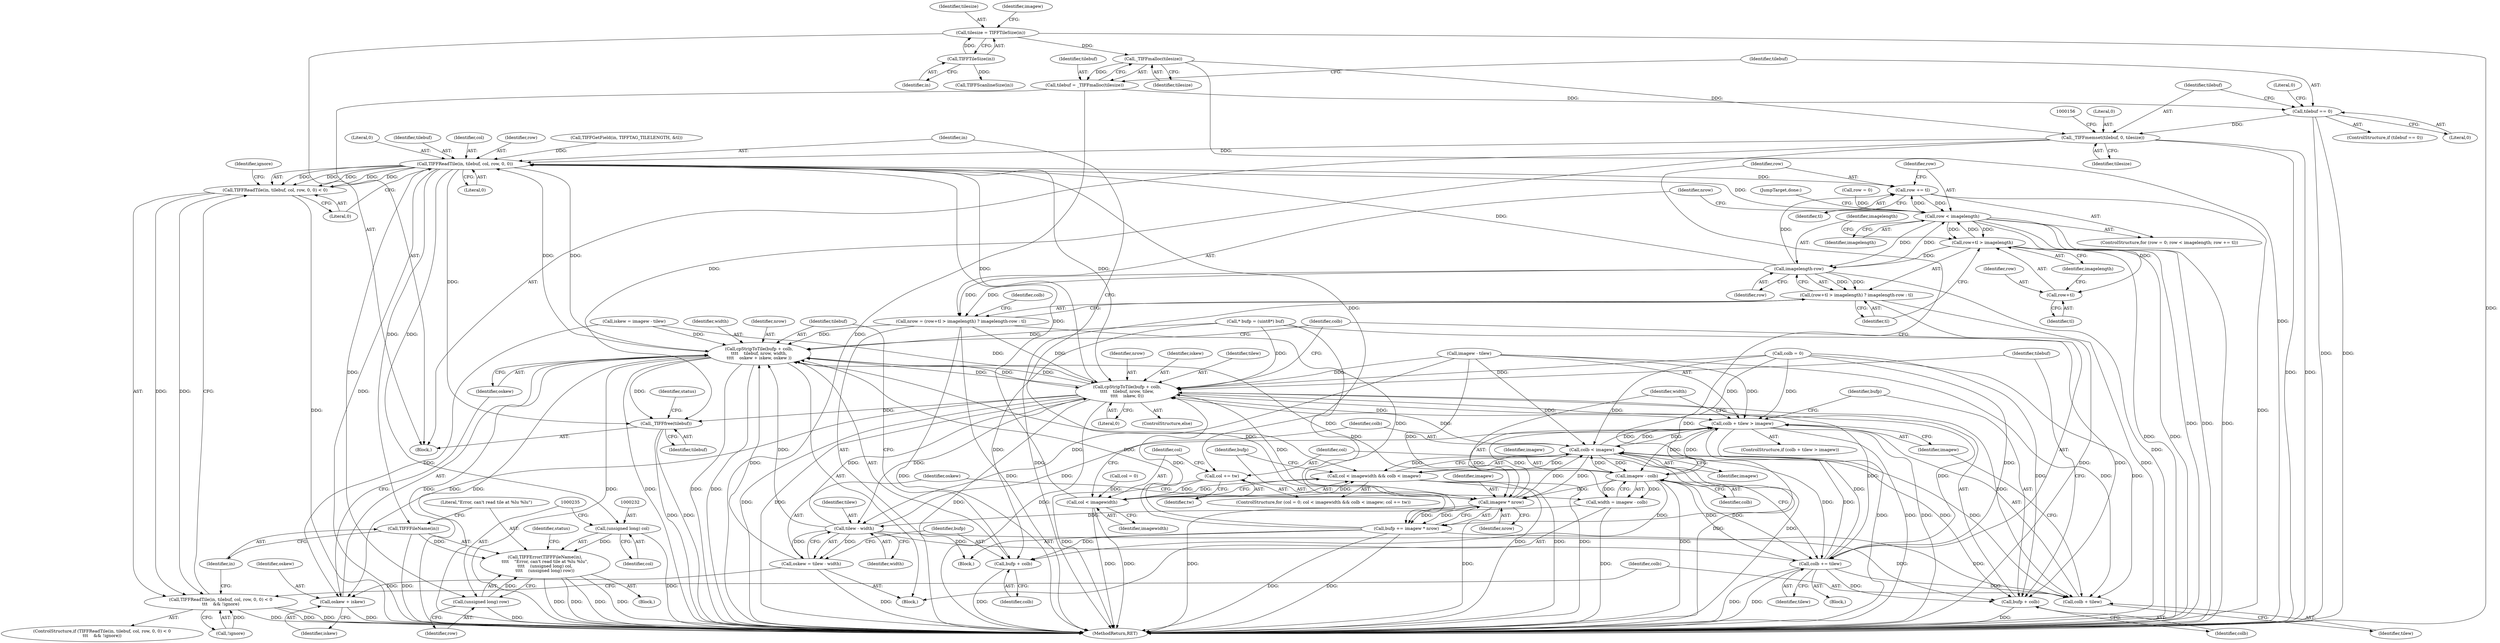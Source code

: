 digraph "1_libtiff_787c0ee906430b772f33ca50b97b8b5ca070faec@API" {
"1000143" [label="(Call,_TIFFmalloc(tilesize))"];
"1000108" [label="(Call,tilesize = TIFFTileSize(in))"];
"1000110" [label="(Call,TIFFTileSize(in))"];
"1000141" [label="(Call,tilebuf = _TIFFmalloc(tilesize))"];
"1000146" [label="(Call,tilebuf == 0)"];
"1000151" [label="(Call,_TIFFmemset(tilebuf, 0, tilesize))"];
"1000216" [label="(Call,TIFFReadTile(in, tilebuf, col, row, 0, 0))"];
"1000176" [label="(Call,row += tl)"];
"1000173" [label="(Call,row < imagelength)"];
"1000184" [label="(Call,row+tl > imagelength)"];
"1000189" [label="(Call,imagelength-row)"];
"1000181" [label="(Call,nrow = (row+tl > imagelength) ? imagelength-row : tl)"];
"1000260" [label="(Call,cpStripToTile(bufp + colb,\n\t\t\t\t    tilebuf, nrow, width,\n\t\t\t\t    oskew + iskew, oskew ))"];
"1000272" [label="(Call,cpStripToTile(bufp + colb,\n\t\t\t\t    tilebuf, nrow, tilew,\n\t\t\t\t    iskew, 0))"];
"1000242" [label="(Call,colb + tilew > imagew)"];
"1000206" [label="(Call,colb < imagew)"];
"1000202" [label="(Call,col < imagewidth && colb < imagew)"];
"1000243" [label="(Call,colb + tilew)"];
"1000251" [label="(Call,imagew - colb)"];
"1000249" [label="(Call,width = imagew - colb)"];
"1000257" [label="(Call,tilew - width)"];
"1000255" [label="(Call,oskew = tilew - width)"];
"1000267" [label="(Call,oskew + iskew)"];
"1000281" [label="(Call,colb += tilew)"];
"1000273" [label="(Call,bufp + colb)"];
"1000261" [label="(Call,bufp + colb)"];
"1000286" [label="(Call,imagew * nrow)"];
"1000284" [label="(Call,bufp += imagew * nrow)"];
"1000290" [label="(Call,_TIFFfree(tilebuf))"];
"1000183" [label="(Call,(row+tl > imagelength) ? imagelength-row : tl)"];
"1000185" [label="(Call,row+tl)"];
"1000209" [label="(Call,col += tw)"];
"1000203" [label="(Call,col < imagewidth)"];
"1000215" [label="(Call,TIFFReadTile(in, tilebuf, col, row, 0, 0) < 0)"];
"1000214" [label="(Call,TIFFReadTile(in, tilebuf, col, row, 0, 0) < 0\n\t\t\t    && !ignore)"];
"1000228" [label="(Call,TIFFFileName(in))"];
"1000227" [label="(Call,TIFFError(TIFFFileName(in),\n\t\t\t\t    \"Error, can't read tile at %lu %lu\",\n\t\t\t\t    (unsigned long) col,\n\t\t\t\t    (unsigned long) row))"];
"1000231" [label="(Call,(unsigned long) col)"];
"1000234" [label="(Call,(unsigned long) row)"];
"1000281" [label="(Call,colb += tilew)"];
"1000175" [label="(Identifier,imagelength)"];
"1000246" [label="(Identifier,imagew)"];
"1000244" [label="(Identifier,colb)"];
"1000195" [label="(Identifier,colb)"];
"1000228" [label="(Call,TIFFFileName(in))"];
"1000249" [label="(Call,width = imagew - colb)"];
"1000272" [label="(Call,cpStripToTile(bufp + colb,\n\t\t\t\t    tilebuf, nrow, tilew,\n\t\t\t\t    iskew, 0))"];
"1000142" [label="(Identifier,tilebuf)"];
"1000282" [label="(Identifier,colb)"];
"1000153" [label="(Literal,0)"];
"1000251" [label="(Call,imagew - colb)"];
"1000267" [label="(Call,oskew + iskew)"];
"1000266" [label="(Identifier,width)"];
"1000177" [label="(Identifier,row)"];
"1000258" [label="(Identifier,tilew)"];
"1000150" [label="(Literal,0)"];
"1000216" [label="(Call,TIFFReadTile(in, tilebuf, col, row, 0, 0))"];
"1000192" [label="(Identifier,tl)"];
"1000257" [label="(Call,tilew - width)"];
"1000111" [label="(Identifier,in)"];
"1000169" [label="(ControlStructure,for (row = 0; row < imagelength; row += tl))"];
"1000280" [label="(Literal,0)"];
"1000198" [label="(ControlStructure,for (col = 0; col < imagewidth && colb < imagew; col += tw))"];
"1000145" [label="(ControlStructure,if (tilebuf == 0))"];
"1000276" [label="(Identifier,tilebuf)"];
"1000189" [label="(Call,imagelength-row)"];
"1000241" [label="(ControlStructure,if (colb + tilew > imagew))"];
"1000212" [label="(Block,)"];
"1000236" [label="(Identifier,row)"];
"1000217" [label="(Identifier,in)"];
"1000277" [label="(Identifier,nrow)"];
"1000181" [label="(Call,nrow = (row+tl > imagelength) ? imagelength-row : tl)"];
"1000182" [label="(Identifier,nrow)"];
"1000194" [label="(Call,colb = 0)"];
"1000213" [label="(ControlStructure,if (TIFFReadTile(in, tilebuf, col, row, 0, 0) < 0\n\t\t\t    && !ignore))"];
"1000210" [label="(Identifier,col)"];
"1000226" [label="(Block,)"];
"1000259" [label="(Identifier,width)"];
"1000141" [label="(Call,tilebuf = _TIFFmalloc(tilesize))"];
"1000183" [label="(Call,(row+tl > imagelength) ? imagelength-row : tl)"];
"1000108" [label="(Call,tilesize = TIFFTileSize(in))"];
"1000242" [label="(Call,colb + tilew > imagew)"];
"1000265" [label="(Identifier,nrow)"];
"1000261" [label="(Call,bufp + colb)"];
"1000203" [label="(Call,col < imagewidth)"];
"1000176" [label="(Call,row += tl)"];
"1000284" [label="(Call,bufp += imagew * nrow)"];
"1000233" [label="(Identifier,col)"];
"1000219" [label="(Identifier,col)"];
"1000147" [label="(Identifier,tilebuf)"];
"1000209" [label="(Call,col += tw)"];
"1000275" [label="(Identifier,colb)"];
"1000185" [label="(Call,row+tl)"];
"1000222" [label="(Literal,0)"];
"1000260" [label="(Call,cpStripToTile(bufp + colb,\n\t\t\t\t    tilebuf, nrow, width,\n\t\t\t\t    oskew + iskew, oskew ))"];
"1000229" [label="(Identifier,in)"];
"1000252" [label="(Identifier,imagew)"];
"1000274" [label="(Identifier,bufp)"];
"1000220" [label="(Identifier,row)"];
"1000152" [label="(Identifier,tilebuf)"];
"1000207" [label="(Identifier,colb)"];
"1000126" [label="(Call,imagew - tilew)"];
"1000238" [label="(Identifier,status)"];
"1000199" [label="(Call,col = 0)"];
"1000263" [label="(Identifier,colb)"];
"1000116" [label="(Call,TIFFScanlineSize(in))"];
"1000214" [label="(Call,TIFFReadTile(in, tilebuf, col, row, 0, 0) < 0\n\t\t\t    && !ignore)"];
"1000204" [label="(Identifier,col)"];
"1000285" [label="(Identifier,bufp)"];
"1000234" [label="(Call,(unsigned long) row)"];
"1000269" [label="(Identifier,iskew)"];
"1000191" [label="(Identifier,row)"];
"1000255" [label="(Call,oskew = tilew - width)"];
"1000256" [label="(Identifier,oskew)"];
"1000188" [label="(Identifier,imagelength)"];
"1000279" [label="(Identifier,iskew)"];
"1000143" [label="(Call,_TIFFmalloc(tilesize))"];
"1000250" [label="(Identifier,width)"];
"1000262" [label="(Identifier,bufp)"];
"1000154" [label="(Identifier,tilesize)"];
"1000283" [label="(Identifier,tilew)"];
"1000268" [label="(Identifier,oskew)"];
"1000110" [label="(Call,TIFFTileSize(in))"];
"1000173" [label="(Call,row < imagelength)"];
"1000170" [label="(Call,row = 0)"];
"1000253" [label="(Identifier,colb)"];
"1000270" [label="(Identifier,oskew)"];
"1000223" [label="(Literal,0)"];
"1000151" [label="(Call,_TIFFmemset(tilebuf, 0, tilesize))"];
"1000206" [label="(Call,colb < imagew)"];
"1000164" [label="(Call,TIFFGetField(in, TIFFTAG_TILELENGTH, &tl))"];
"1000202" [label="(Call,col < imagewidth && colb < imagew)"];
"1000287" [label="(Identifier,imagew)"];
"1000211" [label="(Identifier,tw)"];
"1000187" [label="(Identifier,tl)"];
"1000102" [label="(Block,)"];
"1000225" [label="(Identifier,ignore)"];
"1000231" [label="(Call,(unsigned long) col)"];
"1000148" [label="(Literal,0)"];
"1000289" [label="(JumpTarget,done:)"];
"1000286" [label="(Call,imagew * nrow)"];
"1000146" [label="(Call,tilebuf == 0)"];
"1000243" [label="(Call,colb + tilew)"];
"1000291" [label="(Identifier,tilebuf)"];
"1000109" [label="(Identifier,tilesize)"];
"1000190" [label="(Identifier,imagelength)"];
"1000124" [label="(Call,iskew = imagew - tilew)"];
"1000144" [label="(Identifier,tilesize)"];
"1000294" [label="(MethodReturn,RET)"];
"1000115" [label="(Identifier,imagew)"];
"1000273" [label="(Call,bufp + colb)"];
"1000227" [label="(Call,TIFFError(TIFFFileName(in),\n\t\t\t\t    \"Error, can't read tile at %lu %lu\",\n\t\t\t\t    (unsigned long) col,\n\t\t\t\t    (unsigned long) row))"];
"1000186" [label="(Identifier,row)"];
"1000174" [label="(Identifier,row)"];
"1000290" [label="(Call,_TIFFfree(tilebuf))"];
"1000221" [label="(Literal,0)"];
"1000230" [label="(Literal,\"Error, can't read tile at %lu %lu\")"];
"1000184" [label="(Call,row+tl > imagelength)"];
"1000271" [label="(ControlStructure,else)"];
"1000178" [label="(Identifier,tl)"];
"1000247" [label="(Block,)"];
"1000288" [label="(Identifier,nrow)"];
"1000224" [label="(Call,!ignore)"];
"1000264" [label="(Identifier,tilebuf)"];
"1000278" [label="(Identifier,tilew)"];
"1000130" [label="(Call,* bufp = (uint8*) buf)"];
"1000245" [label="(Identifier,tilew)"];
"1000208" [label="(Identifier,imagew)"];
"1000218" [label="(Identifier,tilebuf)"];
"1000179" [label="(Block,)"];
"1000205" [label="(Identifier,imagewidth)"];
"1000293" [label="(Identifier,status)"];
"1000215" [label="(Call,TIFFReadTile(in, tilebuf, col, row, 0, 0) < 0)"];
"1000143" -> "1000141"  [label="AST: "];
"1000143" -> "1000144"  [label="CFG: "];
"1000144" -> "1000143"  [label="AST: "];
"1000141" -> "1000143"  [label="CFG: "];
"1000143" -> "1000294"  [label="DDG: "];
"1000143" -> "1000141"  [label="DDG: "];
"1000108" -> "1000143"  [label="DDG: "];
"1000143" -> "1000151"  [label="DDG: "];
"1000108" -> "1000102"  [label="AST: "];
"1000108" -> "1000110"  [label="CFG: "];
"1000109" -> "1000108"  [label="AST: "];
"1000110" -> "1000108"  [label="AST: "];
"1000115" -> "1000108"  [label="CFG: "];
"1000108" -> "1000294"  [label="DDG: "];
"1000110" -> "1000108"  [label="DDG: "];
"1000110" -> "1000111"  [label="CFG: "];
"1000111" -> "1000110"  [label="AST: "];
"1000110" -> "1000116"  [label="DDG: "];
"1000141" -> "1000102"  [label="AST: "];
"1000142" -> "1000141"  [label="AST: "];
"1000147" -> "1000141"  [label="CFG: "];
"1000141" -> "1000294"  [label="DDG: "];
"1000141" -> "1000146"  [label="DDG: "];
"1000146" -> "1000145"  [label="AST: "];
"1000146" -> "1000148"  [label="CFG: "];
"1000147" -> "1000146"  [label="AST: "];
"1000148" -> "1000146"  [label="AST: "];
"1000150" -> "1000146"  [label="CFG: "];
"1000152" -> "1000146"  [label="CFG: "];
"1000146" -> "1000294"  [label="DDG: "];
"1000146" -> "1000294"  [label="DDG: "];
"1000146" -> "1000151"  [label="DDG: "];
"1000151" -> "1000102"  [label="AST: "];
"1000151" -> "1000154"  [label="CFG: "];
"1000152" -> "1000151"  [label="AST: "];
"1000153" -> "1000151"  [label="AST: "];
"1000154" -> "1000151"  [label="AST: "];
"1000156" -> "1000151"  [label="CFG: "];
"1000151" -> "1000294"  [label="DDG: "];
"1000151" -> "1000294"  [label="DDG: "];
"1000151" -> "1000216"  [label="DDG: "];
"1000151" -> "1000290"  [label="DDG: "];
"1000216" -> "1000215"  [label="AST: "];
"1000216" -> "1000222"  [label="CFG: "];
"1000217" -> "1000216"  [label="AST: "];
"1000218" -> "1000216"  [label="AST: "];
"1000219" -> "1000216"  [label="AST: "];
"1000220" -> "1000216"  [label="AST: "];
"1000221" -> "1000216"  [label="AST: "];
"1000222" -> "1000216"  [label="AST: "];
"1000223" -> "1000216"  [label="CFG: "];
"1000216" -> "1000294"  [label="DDG: "];
"1000216" -> "1000176"  [label="DDG: "];
"1000216" -> "1000209"  [label="DDG: "];
"1000216" -> "1000215"  [label="DDG: "];
"1000216" -> "1000215"  [label="DDG: "];
"1000216" -> "1000215"  [label="DDG: "];
"1000216" -> "1000215"  [label="DDG: "];
"1000216" -> "1000215"  [label="DDG: "];
"1000164" -> "1000216"  [label="DDG: "];
"1000260" -> "1000216"  [label="DDG: "];
"1000272" -> "1000216"  [label="DDG: "];
"1000203" -> "1000216"  [label="DDG: "];
"1000189" -> "1000216"  [label="DDG: "];
"1000173" -> "1000216"  [label="DDG: "];
"1000216" -> "1000228"  [label="DDG: "];
"1000216" -> "1000231"  [label="DDG: "];
"1000216" -> "1000234"  [label="DDG: "];
"1000216" -> "1000260"  [label="DDG: "];
"1000216" -> "1000272"  [label="DDG: "];
"1000216" -> "1000290"  [label="DDG: "];
"1000176" -> "1000169"  [label="AST: "];
"1000176" -> "1000178"  [label="CFG: "];
"1000177" -> "1000176"  [label="AST: "];
"1000178" -> "1000176"  [label="AST: "];
"1000174" -> "1000176"  [label="CFG: "];
"1000176" -> "1000294"  [label="DDG: "];
"1000176" -> "1000173"  [label="DDG: "];
"1000189" -> "1000176"  [label="DDG: "];
"1000173" -> "1000176"  [label="DDG: "];
"1000173" -> "1000169"  [label="AST: "];
"1000173" -> "1000175"  [label="CFG: "];
"1000174" -> "1000173"  [label="AST: "];
"1000175" -> "1000173"  [label="AST: "];
"1000182" -> "1000173"  [label="CFG: "];
"1000289" -> "1000173"  [label="CFG: "];
"1000173" -> "1000294"  [label="DDG: "];
"1000173" -> "1000294"  [label="DDG: "];
"1000173" -> "1000294"  [label="DDG: "];
"1000170" -> "1000173"  [label="DDG: "];
"1000184" -> "1000173"  [label="DDG: "];
"1000189" -> "1000173"  [label="DDG: "];
"1000173" -> "1000184"  [label="DDG: "];
"1000173" -> "1000184"  [label="DDG: "];
"1000173" -> "1000185"  [label="DDG: "];
"1000173" -> "1000189"  [label="DDG: "];
"1000184" -> "1000183"  [label="AST: "];
"1000184" -> "1000188"  [label="CFG: "];
"1000185" -> "1000184"  [label="AST: "];
"1000188" -> "1000184"  [label="AST: "];
"1000190" -> "1000184"  [label="CFG: "];
"1000192" -> "1000184"  [label="CFG: "];
"1000184" -> "1000294"  [label="DDG: "];
"1000184" -> "1000294"  [label="DDG: "];
"1000184" -> "1000189"  [label="DDG: "];
"1000189" -> "1000183"  [label="AST: "];
"1000189" -> "1000191"  [label="CFG: "];
"1000190" -> "1000189"  [label="AST: "];
"1000191" -> "1000189"  [label="AST: "];
"1000183" -> "1000189"  [label="CFG: "];
"1000189" -> "1000294"  [label="DDG: "];
"1000189" -> "1000181"  [label="DDG: "];
"1000189" -> "1000181"  [label="DDG: "];
"1000189" -> "1000183"  [label="DDG: "];
"1000189" -> "1000183"  [label="DDG: "];
"1000181" -> "1000179"  [label="AST: "];
"1000181" -> "1000183"  [label="CFG: "];
"1000182" -> "1000181"  [label="AST: "];
"1000183" -> "1000181"  [label="AST: "];
"1000195" -> "1000181"  [label="CFG: "];
"1000181" -> "1000294"  [label="DDG: "];
"1000181" -> "1000294"  [label="DDG: "];
"1000181" -> "1000260"  [label="DDG: "];
"1000181" -> "1000272"  [label="DDG: "];
"1000181" -> "1000286"  [label="DDG: "];
"1000260" -> "1000247"  [label="AST: "];
"1000260" -> "1000270"  [label="CFG: "];
"1000261" -> "1000260"  [label="AST: "];
"1000264" -> "1000260"  [label="AST: "];
"1000265" -> "1000260"  [label="AST: "];
"1000266" -> "1000260"  [label="AST: "];
"1000267" -> "1000260"  [label="AST: "];
"1000270" -> "1000260"  [label="AST: "];
"1000282" -> "1000260"  [label="CFG: "];
"1000260" -> "1000294"  [label="DDG: "];
"1000260" -> "1000294"  [label="DDG: "];
"1000260" -> "1000294"  [label="DDG: "];
"1000260" -> "1000294"  [label="DDG: "];
"1000260" -> "1000294"  [label="DDG: "];
"1000260" -> "1000294"  [label="DDG: "];
"1000284" -> "1000260"  [label="DDG: "];
"1000130" -> "1000260"  [label="DDG: "];
"1000251" -> "1000260"  [label="DDG: "];
"1000272" -> "1000260"  [label="DDG: "];
"1000272" -> "1000260"  [label="DDG: "];
"1000257" -> "1000260"  [label="DDG: "];
"1000255" -> "1000260"  [label="DDG: "];
"1000124" -> "1000260"  [label="DDG: "];
"1000260" -> "1000272"  [label="DDG: "];
"1000260" -> "1000286"  [label="DDG: "];
"1000260" -> "1000290"  [label="DDG: "];
"1000272" -> "1000271"  [label="AST: "];
"1000272" -> "1000280"  [label="CFG: "];
"1000273" -> "1000272"  [label="AST: "];
"1000276" -> "1000272"  [label="AST: "];
"1000277" -> "1000272"  [label="AST: "];
"1000278" -> "1000272"  [label="AST: "];
"1000279" -> "1000272"  [label="AST: "];
"1000280" -> "1000272"  [label="AST: "];
"1000282" -> "1000272"  [label="CFG: "];
"1000272" -> "1000294"  [label="DDG: "];
"1000272" -> "1000294"  [label="DDG: "];
"1000272" -> "1000294"  [label="DDG: "];
"1000272" -> "1000294"  [label="DDG: "];
"1000272" -> "1000242"  [label="DDG: "];
"1000272" -> "1000243"  [label="DDG: "];
"1000272" -> "1000257"  [label="DDG: "];
"1000272" -> "1000267"  [label="DDG: "];
"1000284" -> "1000272"  [label="DDG: "];
"1000130" -> "1000272"  [label="DDG: "];
"1000281" -> "1000272"  [label="DDG: "];
"1000194" -> "1000272"  [label="DDG: "];
"1000206" -> "1000272"  [label="DDG: "];
"1000126" -> "1000272"  [label="DDG: "];
"1000257" -> "1000272"  [label="DDG: "];
"1000124" -> "1000272"  [label="DDG: "];
"1000272" -> "1000281"  [label="DDG: "];
"1000272" -> "1000286"  [label="DDG: "];
"1000272" -> "1000290"  [label="DDG: "];
"1000242" -> "1000241"  [label="AST: "];
"1000242" -> "1000246"  [label="CFG: "];
"1000243" -> "1000242"  [label="AST: "];
"1000246" -> "1000242"  [label="AST: "];
"1000250" -> "1000242"  [label="CFG: "];
"1000274" -> "1000242"  [label="CFG: "];
"1000242" -> "1000294"  [label="DDG: "];
"1000242" -> "1000294"  [label="DDG: "];
"1000242" -> "1000294"  [label="DDG: "];
"1000242" -> "1000206"  [label="DDG: "];
"1000281" -> "1000242"  [label="DDG: "];
"1000194" -> "1000242"  [label="DDG: "];
"1000206" -> "1000242"  [label="DDG: "];
"1000206" -> "1000242"  [label="DDG: "];
"1000126" -> "1000242"  [label="DDG: "];
"1000126" -> "1000242"  [label="DDG: "];
"1000257" -> "1000242"  [label="DDG: "];
"1000286" -> "1000242"  [label="DDG: "];
"1000251" -> "1000242"  [label="DDG: "];
"1000242" -> "1000251"  [label="DDG: "];
"1000242" -> "1000286"  [label="DDG: "];
"1000206" -> "1000202"  [label="AST: "];
"1000206" -> "1000208"  [label="CFG: "];
"1000207" -> "1000206"  [label="AST: "];
"1000208" -> "1000206"  [label="AST: "];
"1000202" -> "1000206"  [label="CFG: "];
"1000206" -> "1000294"  [label="DDG: "];
"1000206" -> "1000294"  [label="DDG: "];
"1000206" -> "1000202"  [label="DDG: "];
"1000206" -> "1000202"  [label="DDG: "];
"1000281" -> "1000206"  [label="DDG: "];
"1000194" -> "1000206"  [label="DDG: "];
"1000286" -> "1000206"  [label="DDG: "];
"1000251" -> "1000206"  [label="DDG: "];
"1000126" -> "1000206"  [label="DDG: "];
"1000206" -> "1000243"  [label="DDG: "];
"1000206" -> "1000251"  [label="DDG: "];
"1000206" -> "1000273"  [label="DDG: "];
"1000206" -> "1000281"  [label="DDG: "];
"1000206" -> "1000286"  [label="DDG: "];
"1000202" -> "1000198"  [label="AST: "];
"1000202" -> "1000203"  [label="CFG: "];
"1000203" -> "1000202"  [label="AST: "];
"1000217" -> "1000202"  [label="CFG: "];
"1000285" -> "1000202"  [label="CFG: "];
"1000202" -> "1000294"  [label="DDG: "];
"1000202" -> "1000294"  [label="DDG: "];
"1000202" -> "1000294"  [label="DDG: "];
"1000203" -> "1000202"  [label="DDG: "];
"1000203" -> "1000202"  [label="DDG: "];
"1000243" -> "1000245"  [label="CFG: "];
"1000244" -> "1000243"  [label="AST: "];
"1000245" -> "1000243"  [label="AST: "];
"1000246" -> "1000243"  [label="CFG: "];
"1000281" -> "1000243"  [label="DDG: "];
"1000194" -> "1000243"  [label="DDG: "];
"1000126" -> "1000243"  [label="DDG: "];
"1000257" -> "1000243"  [label="DDG: "];
"1000251" -> "1000249"  [label="AST: "];
"1000251" -> "1000253"  [label="CFG: "];
"1000252" -> "1000251"  [label="AST: "];
"1000253" -> "1000251"  [label="AST: "];
"1000249" -> "1000251"  [label="CFG: "];
"1000251" -> "1000294"  [label="DDG: "];
"1000251" -> "1000249"  [label="DDG: "];
"1000251" -> "1000249"  [label="DDG: "];
"1000281" -> "1000251"  [label="DDG: "];
"1000194" -> "1000251"  [label="DDG: "];
"1000251" -> "1000261"  [label="DDG: "];
"1000251" -> "1000281"  [label="DDG: "];
"1000251" -> "1000286"  [label="DDG: "];
"1000249" -> "1000247"  [label="AST: "];
"1000250" -> "1000249"  [label="AST: "];
"1000256" -> "1000249"  [label="CFG: "];
"1000249" -> "1000294"  [label="DDG: "];
"1000249" -> "1000257"  [label="DDG: "];
"1000257" -> "1000255"  [label="AST: "];
"1000257" -> "1000259"  [label="CFG: "];
"1000258" -> "1000257"  [label="AST: "];
"1000259" -> "1000257"  [label="AST: "];
"1000255" -> "1000257"  [label="CFG: "];
"1000257" -> "1000255"  [label="DDG: "];
"1000257" -> "1000255"  [label="DDG: "];
"1000126" -> "1000257"  [label="DDG: "];
"1000257" -> "1000281"  [label="DDG: "];
"1000255" -> "1000247"  [label="AST: "];
"1000256" -> "1000255"  [label="AST: "];
"1000262" -> "1000255"  [label="CFG: "];
"1000255" -> "1000294"  [label="DDG: "];
"1000255" -> "1000267"  [label="DDG: "];
"1000267" -> "1000269"  [label="CFG: "];
"1000268" -> "1000267"  [label="AST: "];
"1000269" -> "1000267"  [label="AST: "];
"1000270" -> "1000267"  [label="CFG: "];
"1000267" -> "1000294"  [label="DDG: "];
"1000124" -> "1000267"  [label="DDG: "];
"1000281" -> "1000212"  [label="AST: "];
"1000281" -> "1000283"  [label="CFG: "];
"1000282" -> "1000281"  [label="AST: "];
"1000283" -> "1000281"  [label="AST: "];
"1000210" -> "1000281"  [label="CFG: "];
"1000281" -> "1000294"  [label="DDG: "];
"1000281" -> "1000294"  [label="DDG: "];
"1000281" -> "1000273"  [label="DDG: "];
"1000194" -> "1000281"  [label="DDG: "];
"1000273" -> "1000275"  [label="CFG: "];
"1000274" -> "1000273"  [label="AST: "];
"1000275" -> "1000273"  [label="AST: "];
"1000276" -> "1000273"  [label="CFG: "];
"1000273" -> "1000294"  [label="DDG: "];
"1000284" -> "1000273"  [label="DDG: "];
"1000130" -> "1000273"  [label="DDG: "];
"1000194" -> "1000273"  [label="DDG: "];
"1000261" -> "1000263"  [label="CFG: "];
"1000262" -> "1000261"  [label="AST: "];
"1000263" -> "1000261"  [label="AST: "];
"1000264" -> "1000261"  [label="CFG: "];
"1000261" -> "1000294"  [label="DDG: "];
"1000284" -> "1000261"  [label="DDG: "];
"1000130" -> "1000261"  [label="DDG: "];
"1000286" -> "1000284"  [label="AST: "];
"1000286" -> "1000288"  [label="CFG: "];
"1000287" -> "1000286"  [label="AST: "];
"1000288" -> "1000286"  [label="AST: "];
"1000284" -> "1000286"  [label="CFG: "];
"1000286" -> "1000294"  [label="DDG: "];
"1000286" -> "1000294"  [label="DDG: "];
"1000286" -> "1000284"  [label="DDG: "];
"1000286" -> "1000284"  [label="DDG: "];
"1000126" -> "1000286"  [label="DDG: "];
"1000284" -> "1000179"  [label="AST: "];
"1000285" -> "1000284"  [label="AST: "];
"1000177" -> "1000284"  [label="CFG: "];
"1000284" -> "1000294"  [label="DDG: "];
"1000284" -> "1000294"  [label="DDG: "];
"1000130" -> "1000284"  [label="DDG: "];
"1000290" -> "1000102"  [label="AST: "];
"1000290" -> "1000291"  [label="CFG: "];
"1000291" -> "1000290"  [label="AST: "];
"1000293" -> "1000290"  [label="CFG: "];
"1000290" -> "1000294"  [label="DDG: "];
"1000290" -> "1000294"  [label="DDG: "];
"1000183" -> "1000192"  [label="CFG: "];
"1000192" -> "1000183"  [label="AST: "];
"1000183" -> "1000294"  [label="DDG: "];
"1000183" -> "1000294"  [label="DDG: "];
"1000183" -> "1000294"  [label="DDG: "];
"1000185" -> "1000187"  [label="CFG: "];
"1000186" -> "1000185"  [label="AST: "];
"1000187" -> "1000185"  [label="AST: "];
"1000188" -> "1000185"  [label="CFG: "];
"1000209" -> "1000198"  [label="AST: "];
"1000209" -> "1000211"  [label="CFG: "];
"1000210" -> "1000209"  [label="AST: "];
"1000211" -> "1000209"  [label="AST: "];
"1000204" -> "1000209"  [label="CFG: "];
"1000209" -> "1000294"  [label="DDG: "];
"1000209" -> "1000203"  [label="DDG: "];
"1000203" -> "1000205"  [label="CFG: "];
"1000204" -> "1000203"  [label="AST: "];
"1000205" -> "1000203"  [label="AST: "];
"1000207" -> "1000203"  [label="CFG: "];
"1000203" -> "1000294"  [label="DDG: "];
"1000203" -> "1000294"  [label="DDG: "];
"1000199" -> "1000203"  [label="DDG: "];
"1000215" -> "1000214"  [label="AST: "];
"1000215" -> "1000223"  [label="CFG: "];
"1000223" -> "1000215"  [label="AST: "];
"1000225" -> "1000215"  [label="CFG: "];
"1000214" -> "1000215"  [label="CFG: "];
"1000215" -> "1000294"  [label="DDG: "];
"1000215" -> "1000214"  [label="DDG: "];
"1000215" -> "1000214"  [label="DDG: "];
"1000214" -> "1000213"  [label="AST: "];
"1000214" -> "1000224"  [label="CFG: "];
"1000224" -> "1000214"  [label="AST: "];
"1000229" -> "1000214"  [label="CFG: "];
"1000244" -> "1000214"  [label="CFG: "];
"1000214" -> "1000294"  [label="DDG: "];
"1000214" -> "1000294"  [label="DDG: "];
"1000214" -> "1000294"  [label="DDG: "];
"1000224" -> "1000214"  [label="DDG: "];
"1000228" -> "1000227"  [label="AST: "];
"1000228" -> "1000229"  [label="CFG: "];
"1000229" -> "1000228"  [label="AST: "];
"1000230" -> "1000228"  [label="CFG: "];
"1000228" -> "1000294"  [label="DDG: "];
"1000228" -> "1000227"  [label="DDG: "];
"1000227" -> "1000226"  [label="AST: "];
"1000227" -> "1000234"  [label="CFG: "];
"1000230" -> "1000227"  [label="AST: "];
"1000231" -> "1000227"  [label="AST: "];
"1000234" -> "1000227"  [label="AST: "];
"1000238" -> "1000227"  [label="CFG: "];
"1000227" -> "1000294"  [label="DDG: "];
"1000227" -> "1000294"  [label="DDG: "];
"1000227" -> "1000294"  [label="DDG: "];
"1000227" -> "1000294"  [label="DDG: "];
"1000231" -> "1000227"  [label="DDG: "];
"1000234" -> "1000227"  [label="DDG: "];
"1000231" -> "1000233"  [label="CFG: "];
"1000232" -> "1000231"  [label="AST: "];
"1000233" -> "1000231"  [label="AST: "];
"1000235" -> "1000231"  [label="CFG: "];
"1000231" -> "1000294"  [label="DDG: "];
"1000234" -> "1000236"  [label="CFG: "];
"1000235" -> "1000234"  [label="AST: "];
"1000236" -> "1000234"  [label="AST: "];
"1000234" -> "1000294"  [label="DDG: "];
}
